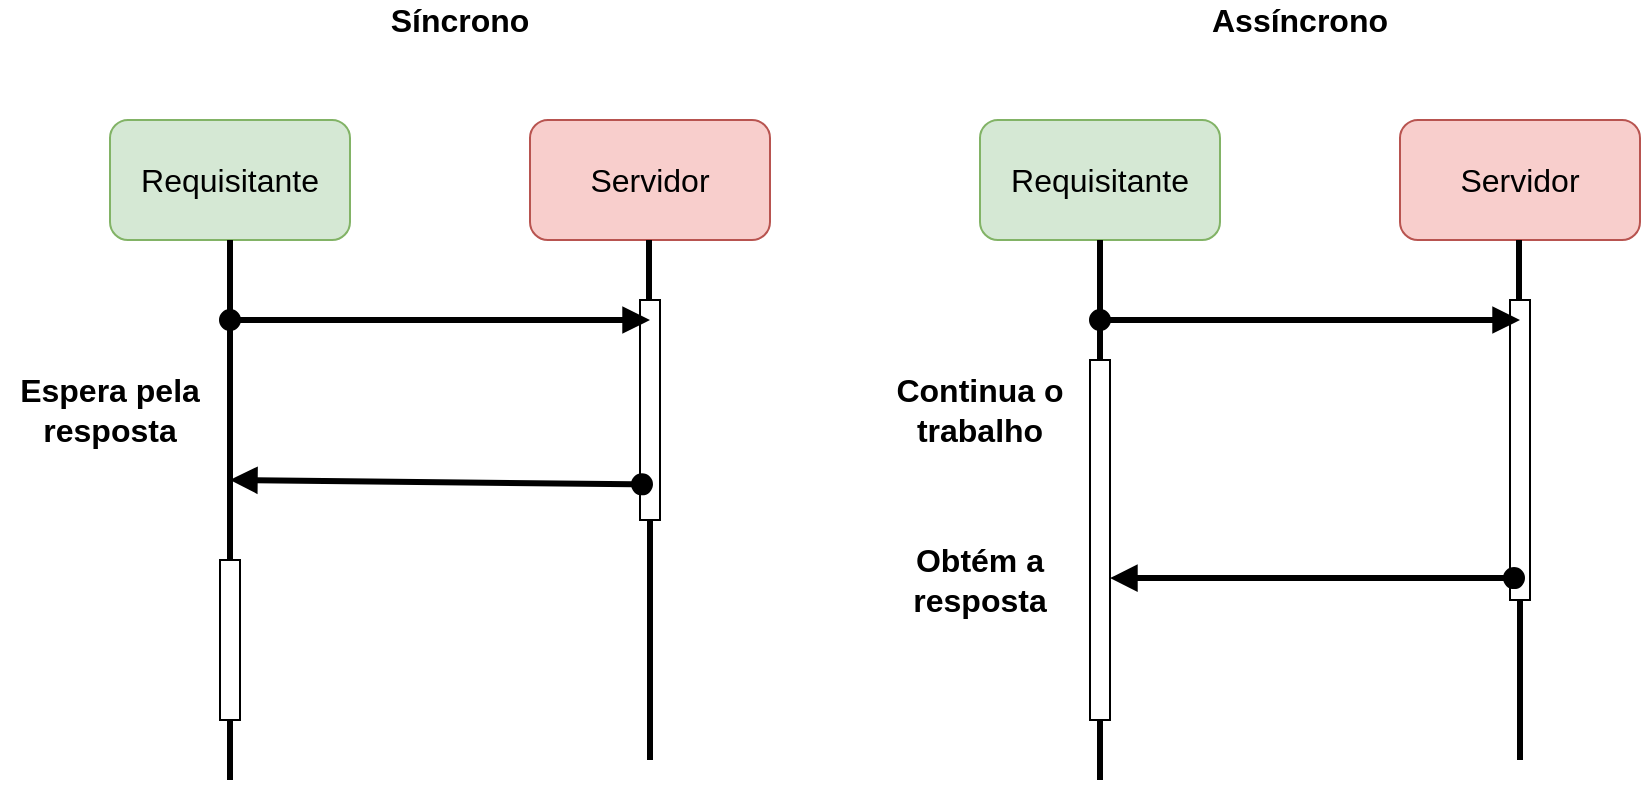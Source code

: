 <mxfile version="13.5.4" type="device"><diagram id="rNngOOMASdoF93AVsUnS" name="Page-1"><mxGraphModel dx="1355" dy="1874" grid="1" gridSize="10" guides="1" tooltips="1" connect="1" arrows="1" fold="1" page="1" pageScale="1" pageWidth="850" pageHeight="1100" math="0" shadow="0"><root><mxCell id="0"/><mxCell id="1" parent="0"/><mxCell id="jI5Q5nYIOQzMQ1xyZBYg-1" value="Síncrono" style="text;html=1;strokeColor=none;fillColor=none;align=center;verticalAlign=middle;whiteSpace=wrap;rounded=0;fontStyle=1;fontSize=16;" vertex="1" parent="1"><mxGeometry x="190" y="-1070" width="110" height="20" as="geometry"/></mxCell><mxCell id="jI5Q5nYIOQzMQ1xyZBYg-2" value="Assíncrono" style="text;html=1;strokeColor=none;fillColor=none;align=center;verticalAlign=middle;whiteSpace=wrap;rounded=0;fontStyle=1;fontSize=16;" vertex="1" parent="1"><mxGeometry x="610" y="-1070" width="110" height="20" as="geometry"/></mxCell><mxCell id="jI5Q5nYIOQzMQ1xyZBYg-3" value="Requisitante" style="rounded=1;whiteSpace=wrap;html=1;fontSize=16;fillColor=#d5e8d4;strokeColor=#82b366;" vertex="1" parent="1"><mxGeometry x="70" y="-1010" width="120" height="60" as="geometry"/></mxCell><mxCell id="jI5Q5nYIOQzMQ1xyZBYg-4" value="Servidor" style="rounded=1;whiteSpace=wrap;html=1;fontSize=16;fillColor=#f8cecc;strokeColor=#b85450;" vertex="1" parent="1"><mxGeometry x="280" y="-1010" width="120" height="60" as="geometry"/></mxCell><mxCell id="jI5Q5nYIOQzMQ1xyZBYg-5" value="" style="endArrow=none;html=1;fontSize=16;entryX=0.5;entryY=1;entryDx=0;entryDy=0;strokeWidth=3;" edge="1" parent="1" target="jI5Q5nYIOQzMQ1xyZBYg-3"><mxGeometry width="50" height="50" relative="1" as="geometry"><mxPoint x="130" y="-680" as="sourcePoint"/><mxPoint x="450" y="-880" as="targetPoint"/></mxGeometry></mxCell><mxCell id="jI5Q5nYIOQzMQ1xyZBYg-6" value="" style="endArrow=none;html=1;fontSize=16;entryX=0.5;entryY=1;entryDx=0;entryDy=0;strokeWidth=3;" edge="1" parent="1" source="jI5Q5nYIOQzMQ1xyZBYg-9"><mxGeometry width="50" height="50" relative="1" as="geometry"><mxPoint x="339.5" y="-760" as="sourcePoint"/><mxPoint x="339.5" y="-950" as="targetPoint"/></mxGeometry></mxCell><mxCell id="jI5Q5nYIOQzMQ1xyZBYg-9" value="" style="html=1;points=[];perimeter=orthogonalPerimeter;fontSize=16;" vertex="1" parent="1"><mxGeometry x="335" y="-920" width="10" height="110" as="geometry"/></mxCell><mxCell id="jI5Q5nYIOQzMQ1xyZBYg-11" value="" style="endArrow=none;html=1;fontSize=16;entryX=0.5;entryY=1;entryDx=0;entryDy=0;strokeWidth=3;" edge="1" parent="1" target="jI5Q5nYIOQzMQ1xyZBYg-9"><mxGeometry width="50" height="50" relative="1" as="geometry"><mxPoint x="340" y="-690" as="sourcePoint"/><mxPoint x="339.5" y="-950" as="targetPoint"/></mxGeometry></mxCell><mxCell id="jI5Q5nYIOQzMQ1xyZBYg-12" value="" style="html=1;points=[];perimeter=orthogonalPerimeter;fontSize=16;" vertex="1" parent="1"><mxGeometry x="125" y="-790" width="10" height="80" as="geometry"/></mxCell><mxCell id="jI5Q5nYIOQzMQ1xyZBYg-13" value="" style="html=1;verticalAlign=bottom;startArrow=oval;endArrow=block;startSize=8;strokeWidth=3;fontSize=16;exitX=0.1;exitY=0.838;exitDx=0;exitDy=0;exitPerimeter=0;" edge="1" parent="1" source="jI5Q5nYIOQzMQ1xyZBYg-9"><mxGeometry relative="1" as="geometry"><mxPoint x="150" y="-780" as="sourcePoint"/><mxPoint x="130" y="-830" as="targetPoint"/></mxGeometry></mxCell><mxCell id="jI5Q5nYIOQzMQ1xyZBYg-10" value="" style="html=1;verticalAlign=bottom;startArrow=oval;endArrow=block;startSize=8;strokeWidth=3;fontSize=16;" edge="1" parent="1"><mxGeometry relative="1" as="geometry"><mxPoint x="130" y="-910" as="sourcePoint"/><mxPoint x="340" y="-910" as="targetPoint"/></mxGeometry></mxCell><mxCell id="jI5Q5nYIOQzMQ1xyZBYg-14" value="Espera pela&lt;br&gt;resposta" style="text;html=1;strokeColor=none;fillColor=none;align=center;verticalAlign=middle;whiteSpace=wrap;rounded=0;fontStyle=1;fontSize=16;" vertex="1" parent="1"><mxGeometry x="15" y="-875" width="110" height="20" as="geometry"/></mxCell><mxCell id="jI5Q5nYIOQzMQ1xyZBYg-15" value="Requisitante" style="rounded=1;whiteSpace=wrap;html=1;fontSize=16;fillColor=#d5e8d4;strokeColor=#82b366;" vertex="1" parent="1"><mxGeometry x="505" y="-1010" width="120" height="60" as="geometry"/></mxCell><mxCell id="jI5Q5nYIOQzMQ1xyZBYg-16" value="Servidor" style="rounded=1;whiteSpace=wrap;html=1;fontSize=16;fillColor=#f8cecc;strokeColor=#b85450;" vertex="1" parent="1"><mxGeometry x="715" y="-1010" width="120" height="60" as="geometry"/></mxCell><mxCell id="jI5Q5nYIOQzMQ1xyZBYg-17" value="" style="endArrow=none;html=1;fontSize=16;entryX=0.5;entryY=1;entryDx=0;entryDy=0;strokeWidth=3;" edge="1" parent="1" target="jI5Q5nYIOQzMQ1xyZBYg-15" source="jI5Q5nYIOQzMQ1xyZBYg-21"><mxGeometry width="50" height="50" relative="1" as="geometry"><mxPoint x="565" y="-680" as="sourcePoint"/><mxPoint x="885" y="-880" as="targetPoint"/></mxGeometry></mxCell><mxCell id="jI5Q5nYIOQzMQ1xyZBYg-18" value="" style="endArrow=none;html=1;fontSize=16;entryX=0.5;entryY=1;entryDx=0;entryDy=0;strokeWidth=3;" edge="1" parent="1" source="jI5Q5nYIOQzMQ1xyZBYg-19"><mxGeometry width="50" height="50" relative="1" as="geometry"><mxPoint x="774.5" y="-760" as="sourcePoint"/><mxPoint x="774.5" y="-950" as="targetPoint"/></mxGeometry></mxCell><mxCell id="jI5Q5nYIOQzMQ1xyZBYg-19" value="" style="html=1;points=[];perimeter=orthogonalPerimeter;fontSize=16;" vertex="1" parent="1"><mxGeometry x="770" y="-920" width="10" height="150" as="geometry"/></mxCell><mxCell id="jI5Q5nYIOQzMQ1xyZBYg-20" value="" style="endArrow=none;html=1;fontSize=16;entryX=0.5;entryY=1;entryDx=0;entryDy=0;strokeWidth=3;" edge="1" parent="1" target="jI5Q5nYIOQzMQ1xyZBYg-19"><mxGeometry width="50" height="50" relative="1" as="geometry"><mxPoint x="775" y="-690" as="sourcePoint"/><mxPoint x="774.5" y="-950" as="targetPoint"/></mxGeometry></mxCell><mxCell id="jI5Q5nYIOQzMQ1xyZBYg-23" value="" style="html=1;verticalAlign=bottom;startArrow=oval;endArrow=block;startSize=8;strokeWidth=3;fontSize=16;" edge="1" parent="1"><mxGeometry relative="1" as="geometry"><mxPoint x="565" y="-910" as="sourcePoint"/><mxPoint x="775" y="-910" as="targetPoint"/></mxGeometry></mxCell><mxCell id="jI5Q5nYIOQzMQ1xyZBYg-24" value="Continua o trabalho" style="text;html=1;strokeColor=none;fillColor=none;align=center;verticalAlign=middle;whiteSpace=wrap;rounded=0;fontStyle=1;fontSize=16;" vertex="1" parent="1"><mxGeometry x="450" y="-875" width="110" height="20" as="geometry"/></mxCell><mxCell id="jI5Q5nYIOQzMQ1xyZBYg-21" value="" style="html=1;points=[];perimeter=orthogonalPerimeter;fontSize=16;" vertex="1" parent="1"><mxGeometry x="560" y="-890" width="10" height="180" as="geometry"/></mxCell><mxCell id="jI5Q5nYIOQzMQ1xyZBYg-25" value="" style="endArrow=none;html=1;fontSize=16;entryX=0.5;entryY=1;entryDx=0;entryDy=0;strokeWidth=3;" edge="1" parent="1" target="jI5Q5nYIOQzMQ1xyZBYg-21"><mxGeometry width="50" height="50" relative="1" as="geometry"><mxPoint x="565" y="-680" as="sourcePoint"/><mxPoint x="565" y="-950" as="targetPoint"/></mxGeometry></mxCell><mxCell id="jI5Q5nYIOQzMQ1xyZBYg-22" value="" style="html=1;verticalAlign=bottom;startArrow=oval;endArrow=block;startSize=8;strokeWidth=3;fontSize=16;exitX=0.2;exitY=0.927;exitDx=0;exitDy=0;exitPerimeter=0;" edge="1" parent="1" source="jI5Q5nYIOQzMQ1xyZBYg-19" target="jI5Q5nYIOQzMQ1xyZBYg-21"><mxGeometry relative="1" as="geometry"><mxPoint x="585" y="-780" as="sourcePoint"/><mxPoint x="565" y="-830" as="targetPoint"/></mxGeometry></mxCell><mxCell id="jI5Q5nYIOQzMQ1xyZBYg-26" value="Obtém a resposta" style="text;html=1;strokeColor=none;fillColor=none;align=center;verticalAlign=middle;whiteSpace=wrap;rounded=0;fontStyle=1;fontSize=16;" vertex="1" parent="1"><mxGeometry x="450" y="-790" width="110" height="20" as="geometry"/></mxCell></root></mxGraphModel></diagram></mxfile>
